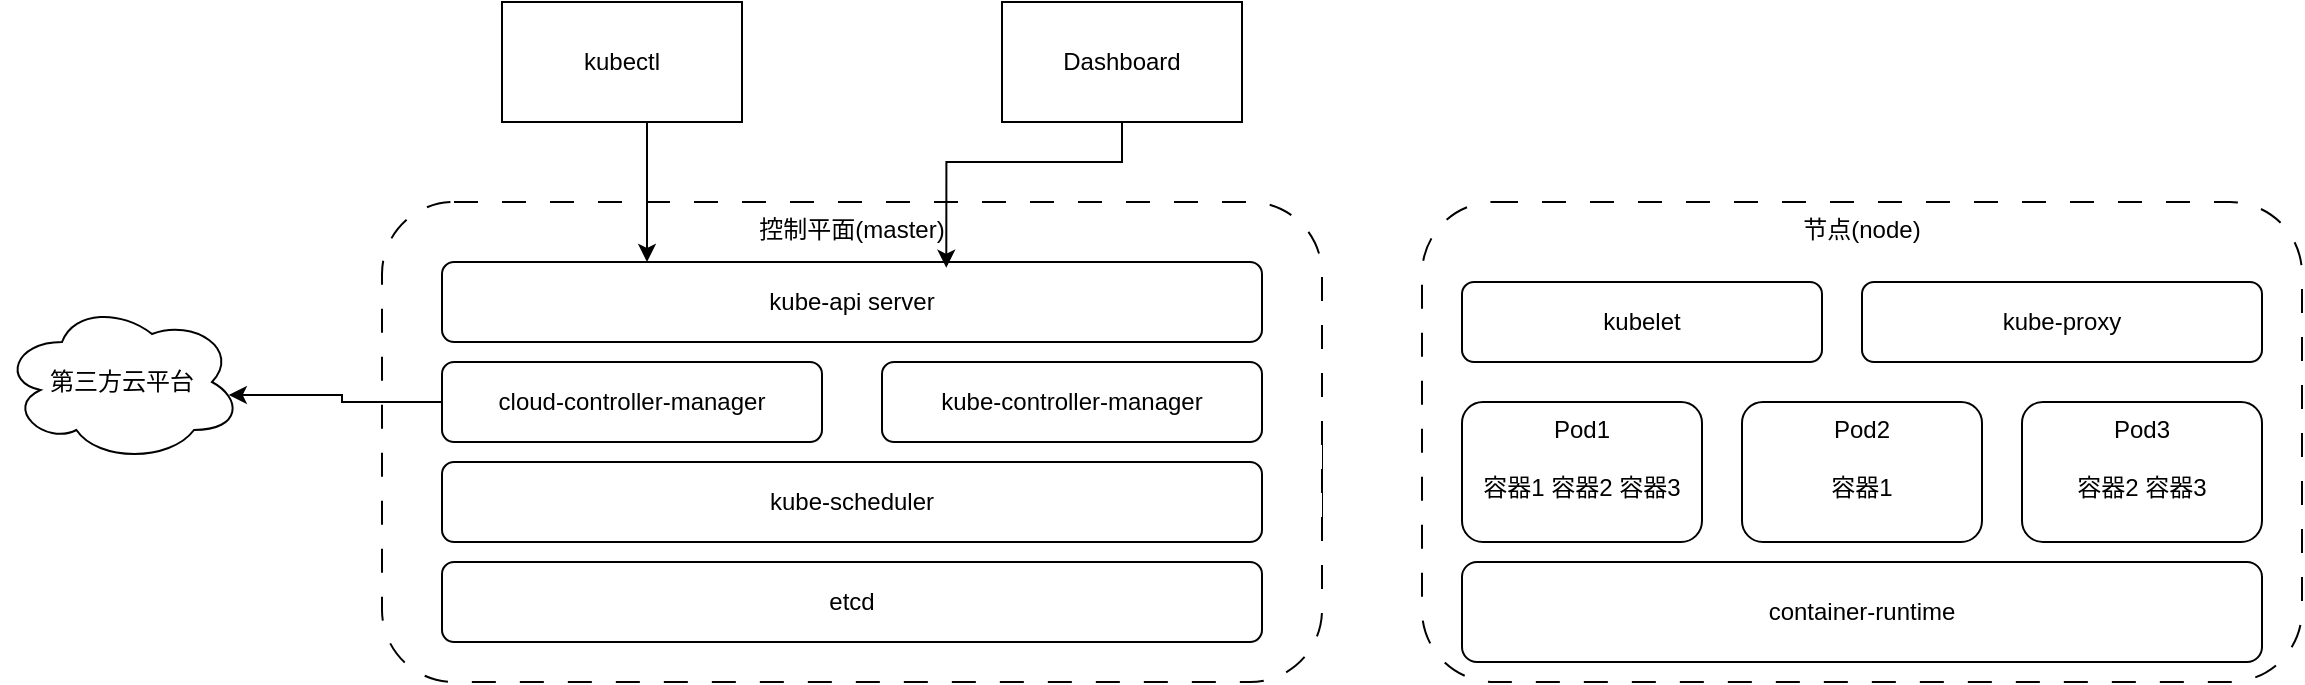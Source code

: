 <mxfile version="28.1.1">
  <diagram name="Page-1" id="gITQ_93DNzAz5YHje_g1">
    <mxGraphModel dx="1884" dy="1670" grid="1" gridSize="10" guides="1" tooltips="1" connect="1" arrows="1" fold="1" page="1" pageScale="1" pageWidth="850" pageHeight="1100" math="0" shadow="0">
      <root>
        <mxCell id="0" />
        <mxCell id="1" parent="0" />
        <mxCell id="7_Kw5V6rY93gh1LlaL-j-1" value="容器1" style="rounded=1;whiteSpace=wrap;html=1;" vertex="1" parent="1">
          <mxGeometry x="130" y="150" width="120" height="60" as="geometry" />
        </mxCell>
        <mxCell id="7_Kw5V6rY93gh1LlaL-j-2" value="容器2" style="rounded=1;whiteSpace=wrap;html=1;" vertex="1" parent="1">
          <mxGeometry x="340" y="150" width="120" height="60" as="geometry" />
        </mxCell>
        <mxCell id="7_Kw5V6rY93gh1LlaL-j-4" value="控制平面(master)" style="rounded=1;whiteSpace=wrap;html=1;verticalAlign=top;fillColor=default;dashed=1;dashPattern=12 12;" vertex="1" parent="1">
          <mxGeometry x="-220" y="40" width="470" height="240" as="geometry" />
        </mxCell>
        <mxCell id="7_Kw5V6rY93gh1LlaL-j-5" value="kube-api server" style="rounded=1;whiteSpace=wrap;html=1;" vertex="1" parent="1">
          <mxGeometry x="-190" y="70" width="410" height="40" as="geometry" />
        </mxCell>
        <mxCell id="7_Kw5V6rY93gh1LlaL-j-6" value="kube-controller-manager" style="rounded=1;whiteSpace=wrap;html=1;" vertex="1" parent="1">
          <mxGeometry x="30" y="120" width="190" height="40" as="geometry" />
        </mxCell>
        <mxCell id="7_Kw5V6rY93gh1LlaL-j-7" value="cloud-controller-manager" style="rounded=1;whiteSpace=wrap;html=1;" vertex="1" parent="1">
          <mxGeometry x="-190" y="120" width="190" height="40" as="geometry" />
        </mxCell>
        <mxCell id="7_Kw5V6rY93gh1LlaL-j-8" value="kube-scheduler" style="rounded=1;whiteSpace=wrap;html=1;" vertex="1" parent="1">
          <mxGeometry x="-190" y="170" width="410" height="40" as="geometry" />
        </mxCell>
        <mxCell id="7_Kw5V6rY93gh1LlaL-j-9" value="etcd" style="rounded=1;whiteSpace=wrap;html=1;" vertex="1" parent="1">
          <mxGeometry x="-190" y="220" width="410" height="40" as="geometry" />
        </mxCell>
        <mxCell id="7_Kw5V6rY93gh1LlaL-j-10" style="edgeStyle=orthogonalEdgeStyle;rounded=0;orthogonalLoop=1;jettySize=auto;html=1;entryX=0.25;entryY=0;entryDx=0;entryDy=0;" edge="1" parent="1" source="7_Kw5V6rY93gh1LlaL-j-11" target="7_Kw5V6rY93gh1LlaL-j-5">
          <mxGeometry relative="1" as="geometry">
            <Array as="points">
              <mxPoint x="-100" />
              <mxPoint x="-87" />
            </Array>
          </mxGeometry>
        </mxCell>
        <mxCell id="7_Kw5V6rY93gh1LlaL-j-11" value="kubectl" style="rounded=0;whiteSpace=wrap;html=1;" vertex="1" parent="1">
          <mxGeometry x="-160" y="-60" width="120" height="60" as="geometry" />
        </mxCell>
        <mxCell id="7_Kw5V6rY93gh1LlaL-j-12" value="Dashboard" style="rounded=0;whiteSpace=wrap;html=1;" vertex="1" parent="1">
          <mxGeometry x="90" y="-60" width="120" height="60" as="geometry" />
        </mxCell>
        <mxCell id="7_Kw5V6rY93gh1LlaL-j-13" value="第三方云平台" style="ellipse;shape=cloud;whiteSpace=wrap;html=1;" vertex="1" parent="1">
          <mxGeometry x="-410" y="90" width="120" height="80" as="geometry" />
        </mxCell>
        <mxCell id="7_Kw5V6rY93gh1LlaL-j-14" style="edgeStyle=orthogonalEdgeStyle;rounded=0;orthogonalLoop=1;jettySize=auto;html=1;entryX=0.615;entryY=0.072;entryDx=0;entryDy=0;entryPerimeter=0;" edge="1" parent="1" source="7_Kw5V6rY93gh1LlaL-j-12" target="7_Kw5V6rY93gh1LlaL-j-5">
          <mxGeometry relative="1" as="geometry">
            <Array as="points">
              <mxPoint x="150" y="20" />
              <mxPoint x="62" y="20" />
            </Array>
          </mxGeometry>
        </mxCell>
        <mxCell id="7_Kw5V6rY93gh1LlaL-j-15" value="节点(node)" style="rounded=1;whiteSpace=wrap;html=1;verticalAlign=top;fillColor=default;dashed=1;dashPattern=12 12;" vertex="1" parent="1">
          <mxGeometry x="300" y="40" width="440" height="240" as="geometry" />
        </mxCell>
        <mxCell id="7_Kw5V6rY93gh1LlaL-j-16" style="edgeStyle=orthogonalEdgeStyle;rounded=0;orthogonalLoop=1;jettySize=auto;html=1;entryX=0.945;entryY=0.581;entryDx=0;entryDy=0;entryPerimeter=0;" edge="1" parent="1" source="7_Kw5V6rY93gh1LlaL-j-7" target="7_Kw5V6rY93gh1LlaL-j-13">
          <mxGeometry relative="1" as="geometry" />
        </mxCell>
        <mxCell id="7_Kw5V6rY93gh1LlaL-j-17" value="kubelet" style="rounded=1;whiteSpace=wrap;html=1;" vertex="1" parent="1">
          <mxGeometry x="320" y="80" width="180" height="40" as="geometry" />
        </mxCell>
        <mxCell id="7_Kw5V6rY93gh1LlaL-j-18" value="kube-proxy" style="rounded=1;whiteSpace=wrap;html=1;" vertex="1" parent="1">
          <mxGeometry x="520" y="80" width="200" height="40" as="geometry" />
        </mxCell>
        <mxCell id="7_Kw5V6rY93gh1LlaL-j-19" value="container-runtime" style="rounded=1;whiteSpace=wrap;html=1;" vertex="1" parent="1">
          <mxGeometry x="320" y="220" width="400" height="50" as="geometry" />
        </mxCell>
        <mxCell id="7_Kw5V6rY93gh1LlaL-j-20" value="Pod1&lt;div&gt;&lt;br&gt;&lt;/div&gt;&lt;div&gt;容器1 容器2 容器3&lt;/div&gt;" style="rounded=1;whiteSpace=wrap;html=1;verticalAlign=top;" vertex="1" parent="1">
          <mxGeometry x="320" y="140" width="120" height="70" as="geometry" />
        </mxCell>
        <mxCell id="7_Kw5V6rY93gh1LlaL-j-21" value="Pod2&lt;div&gt;&lt;br&gt;&lt;/div&gt;&lt;div&gt;容器1&lt;/div&gt;" style="rounded=1;whiteSpace=wrap;html=1;verticalAlign=top;" vertex="1" parent="1">
          <mxGeometry x="460" y="140" width="120" height="70" as="geometry" />
        </mxCell>
        <mxCell id="7_Kw5V6rY93gh1LlaL-j-22" value="Pod3&lt;div&gt;&lt;br&gt;&lt;/div&gt;&lt;div&gt;容器2 容器3&lt;/div&gt;" style="rounded=1;whiteSpace=wrap;html=1;verticalAlign=top;" vertex="1" parent="1">
          <mxGeometry x="600" y="140" width="120" height="70" as="geometry" />
        </mxCell>
      </root>
    </mxGraphModel>
  </diagram>
</mxfile>
